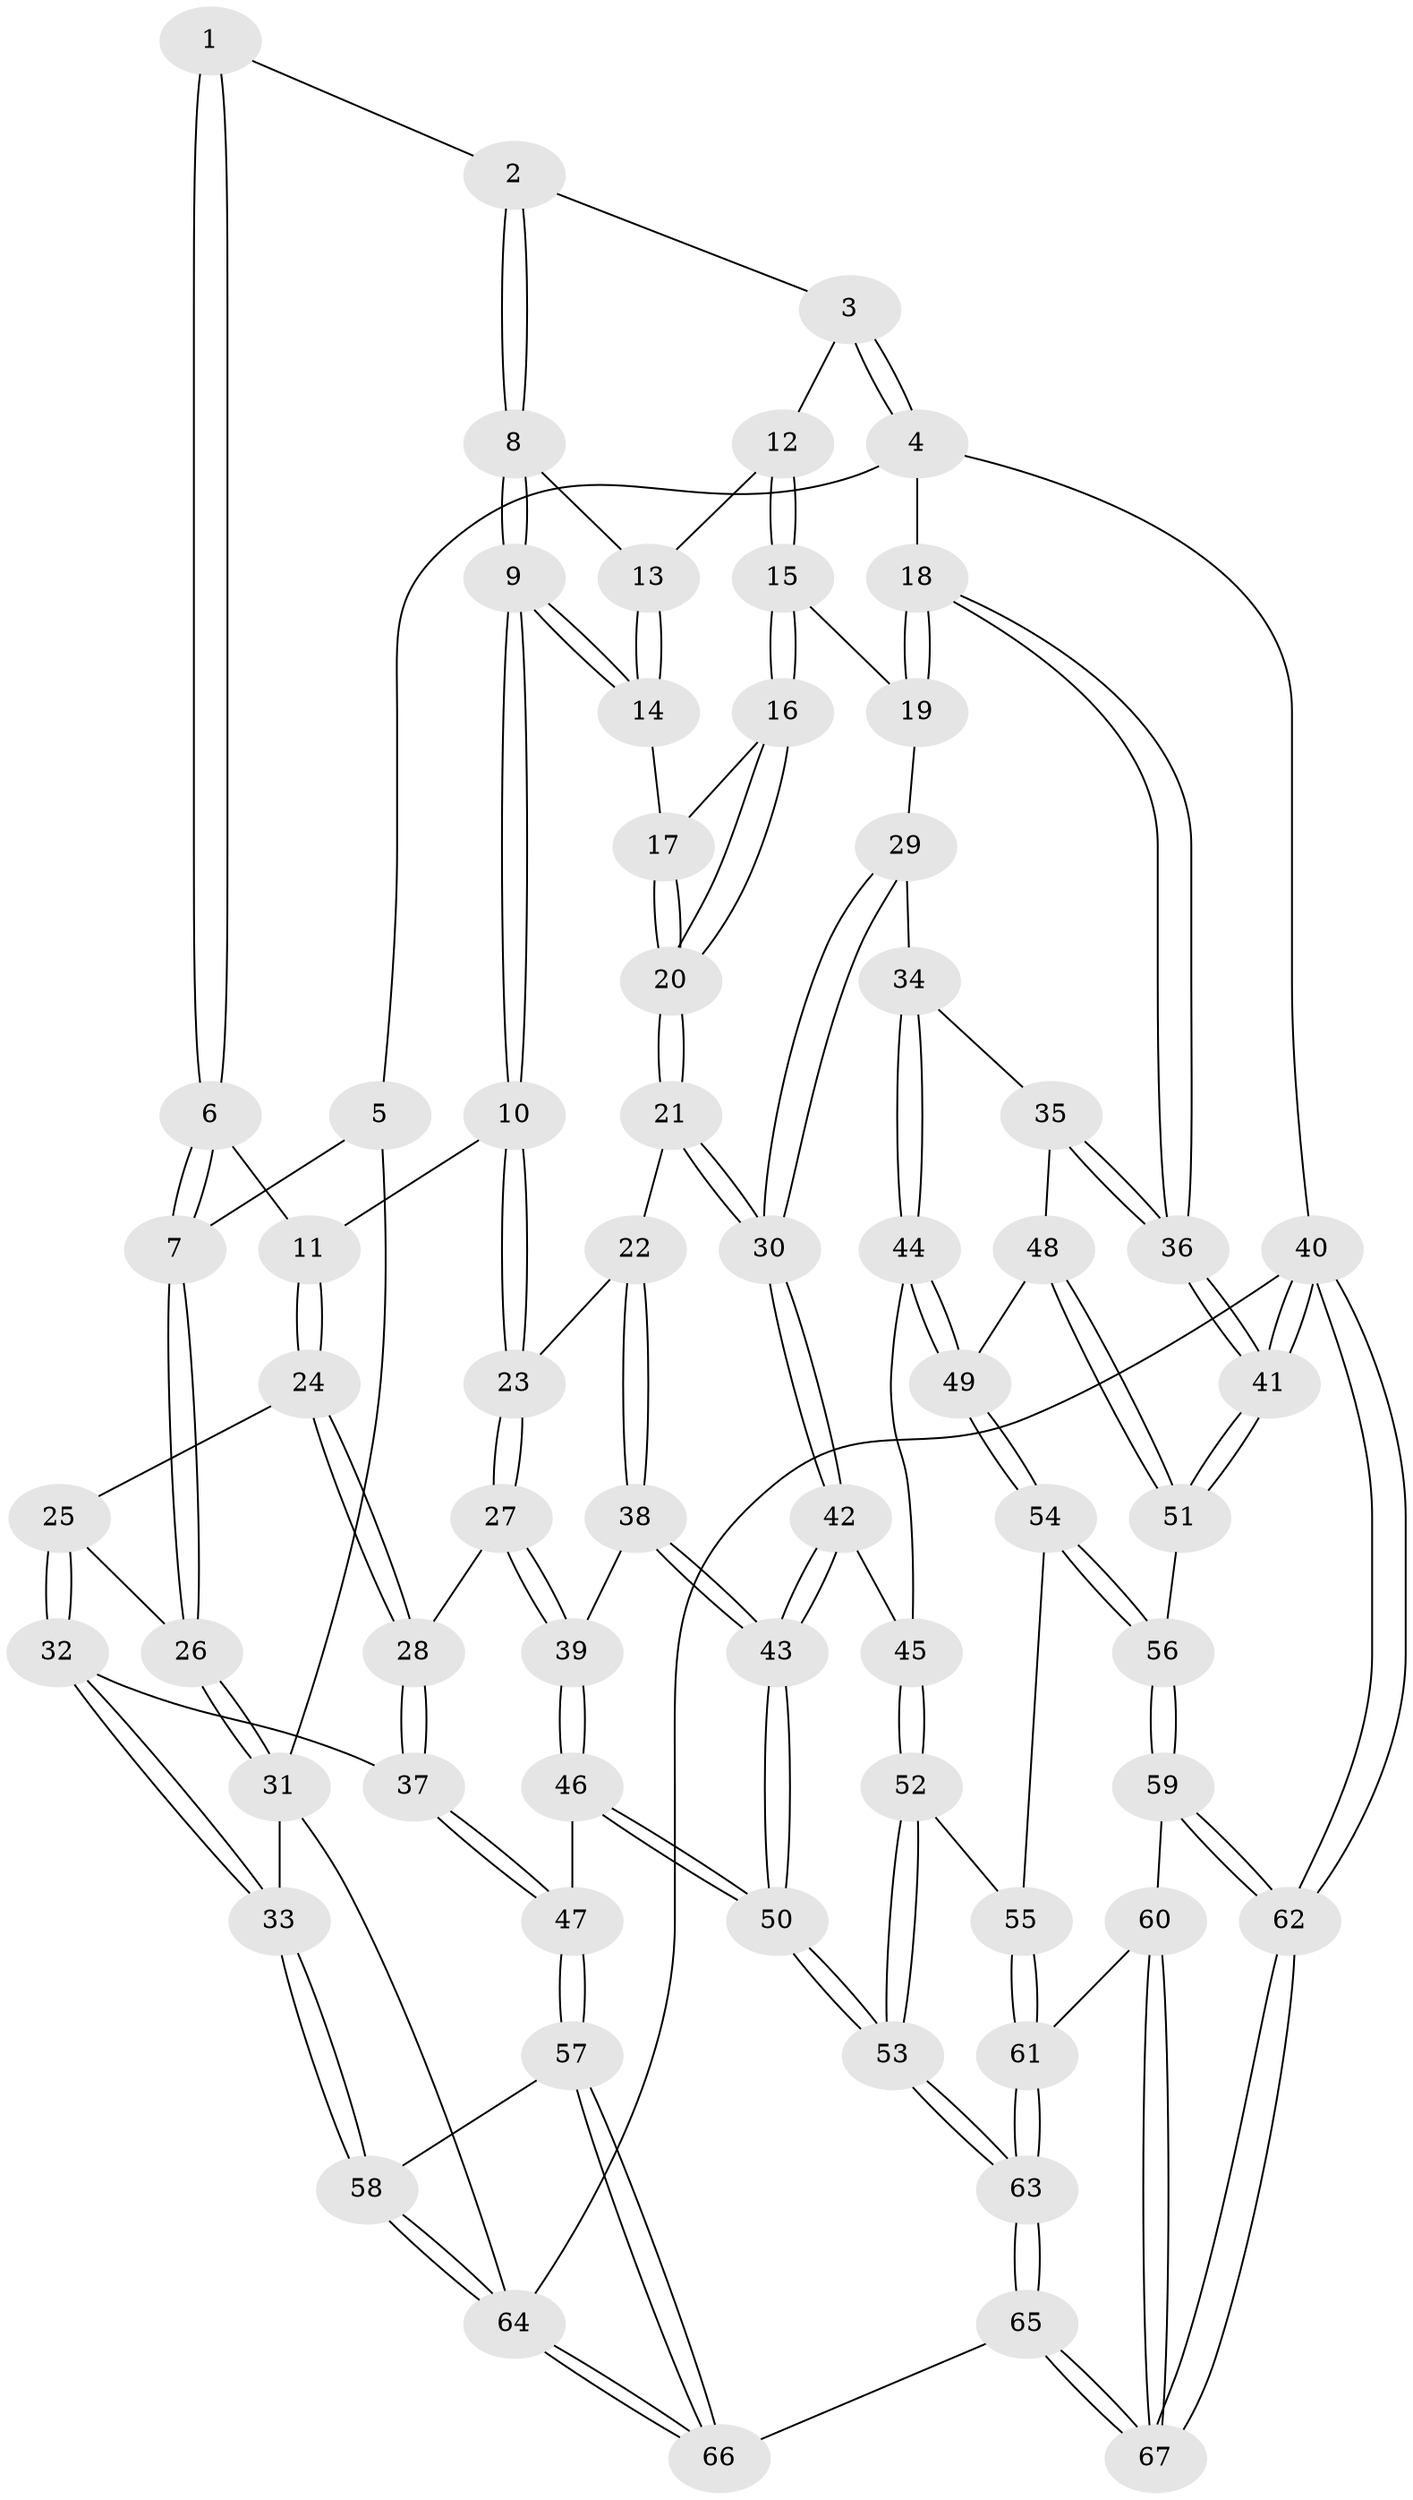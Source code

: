 // Generated by graph-tools (version 1.1) at 2025/01/03/09/25 05:01:06]
// undirected, 67 vertices, 164 edges
graph export_dot {
graph [start="1"]
  node [color=gray90,style=filled];
  1 [pos="+0.34783499888883174+0"];
  2 [pos="+0.4070745093287192+0"];
  3 [pos="+0.9485640711904295+0"];
  4 [pos="+1+0"];
  5 [pos="+0+0"];
  6 [pos="+0.192994283198881+0.20420488369588535"];
  7 [pos="+0.11322663984751712+0.23841012020327115"];
  8 [pos="+0.46483765456332404+0"];
  9 [pos="+0.4522141092473636+0.19167381035641337"];
  10 [pos="+0.38759332492440546+0.26103419441253867"];
  11 [pos="+0.32887470851004186+0.24533401626172344"];
  12 [pos="+0.7396179124575294+0.14452181925906551"];
  13 [pos="+0.7224304798178856+0.13889040506171424"];
  14 [pos="+0.4678178541551083+0.19641361922281608"];
  15 [pos="+0.7633030101456122+0.24585368364941054"];
  16 [pos="+0.7286793913840037+0.2831690508615703"];
  17 [pos="+0.48310076752448916+0.20582136463370715"];
  18 [pos="+1+0.24013049143624093"];
  19 [pos="+0.8458841938311126+0.2683881618021546"];
  20 [pos="+0.6499962938278224+0.41931129002795164"];
  21 [pos="+0.644995641803637+0.4320182871780622"];
  22 [pos="+0.5196811160974992+0.45261186277641985"];
  23 [pos="+0.4153451952762341+0.3949043459367518"];
  24 [pos="+0.21558660998667403+0.4622907111633488"];
  25 [pos="+0.15818085591334086+0.4133340951598068"];
  26 [pos="+0.062085997079143626+0.2845378209526975"];
  27 [pos="+0.25585771255894973+0.49604191949515947"];
  28 [pos="+0.25148175230153086+0.4948762764199072"];
  29 [pos="+0.8811923446114652+0.46740483410758055"];
  30 [pos="+0.674366677673473+0.47336388551057357"];
  31 [pos="+0+0.30989141018577576"];
  32 [pos="+0.013425241215761725+0.631835824933417"];
  33 [pos="+0+0.628720057094159"];
  34 [pos="+0.9379967736826346+0.5126823531574758"];
  35 [pos="+0.9620025434230084+0.5184800846020208"];
  36 [pos="+1+0.5225675975038289"];
  37 [pos="+0.08716047688023089+0.6486293393148629"];
  38 [pos="+0.47465490582531294+0.5957927903613754"];
  39 [pos="+0.3061548088902161+0.5995095243816725"];
  40 [pos="+1+1"];
  41 [pos="+1+0.6349400805239548"];
  42 [pos="+0.7012707041406518+0.564812204010696"];
  43 [pos="+0.5176669146478582+0.7160444822557619"];
  44 [pos="+0.7532708942973364+0.61427212241292"];
  45 [pos="+0.7435802857847342+0.610269334953791"];
  46 [pos="+0.29901314357500125+0.6522871304917939"];
  47 [pos="+0.20583339616904572+0.7770050705437646"];
  48 [pos="+0.8653125485924857+0.6611831537512365"];
  49 [pos="+0.7862821889903178+0.6490069128644756"];
  50 [pos="+0.5102564320101227+0.7839024160863169"];
  51 [pos="+0.9485433184699684+0.7246453437124147"];
  52 [pos="+0.6544848734695591+0.7813084382430248"];
  53 [pos="+0.5262899975006602+0.8739676154638966"];
  54 [pos="+0.7996172266678541+0.7580084520610855"];
  55 [pos="+0.7851677989556104+0.770984910395608"];
  56 [pos="+0.8964241409104798+0.789013137911311"];
  57 [pos="+0.21322624270910037+0.8631828903418512"];
  58 [pos="+0+0.6654674728434229"];
  59 [pos="+0.8970556174943626+0.8038008399201608"];
  60 [pos="+0.8073827550870593+0.8971493543309293"];
  61 [pos="+0.7779929618591439+0.8811305710303033"];
  62 [pos="+1+1"];
  63 [pos="+0.5220353710296068+0.8952324735739949"];
  64 [pos="+0+1"];
  65 [pos="+0.41622516085430183+1"];
  66 [pos="+0.2734276182064723+1"];
  67 [pos="+1+1"];
  1 -- 2;
  1 -- 6;
  1 -- 6;
  2 -- 3;
  2 -- 8;
  2 -- 8;
  3 -- 4;
  3 -- 4;
  3 -- 12;
  4 -- 5;
  4 -- 18;
  4 -- 40;
  5 -- 7;
  5 -- 31;
  6 -- 7;
  6 -- 7;
  6 -- 11;
  7 -- 26;
  7 -- 26;
  8 -- 9;
  8 -- 9;
  8 -- 13;
  9 -- 10;
  9 -- 10;
  9 -- 14;
  9 -- 14;
  10 -- 11;
  10 -- 23;
  10 -- 23;
  11 -- 24;
  11 -- 24;
  12 -- 13;
  12 -- 15;
  12 -- 15;
  13 -- 14;
  13 -- 14;
  14 -- 17;
  15 -- 16;
  15 -- 16;
  15 -- 19;
  16 -- 17;
  16 -- 20;
  16 -- 20;
  17 -- 20;
  17 -- 20;
  18 -- 19;
  18 -- 19;
  18 -- 36;
  18 -- 36;
  19 -- 29;
  20 -- 21;
  20 -- 21;
  21 -- 22;
  21 -- 30;
  21 -- 30;
  22 -- 23;
  22 -- 38;
  22 -- 38;
  23 -- 27;
  23 -- 27;
  24 -- 25;
  24 -- 28;
  24 -- 28;
  25 -- 26;
  25 -- 32;
  25 -- 32;
  26 -- 31;
  26 -- 31;
  27 -- 28;
  27 -- 39;
  27 -- 39;
  28 -- 37;
  28 -- 37;
  29 -- 30;
  29 -- 30;
  29 -- 34;
  30 -- 42;
  30 -- 42;
  31 -- 33;
  31 -- 64;
  32 -- 33;
  32 -- 33;
  32 -- 37;
  33 -- 58;
  33 -- 58;
  34 -- 35;
  34 -- 44;
  34 -- 44;
  35 -- 36;
  35 -- 36;
  35 -- 48;
  36 -- 41;
  36 -- 41;
  37 -- 47;
  37 -- 47;
  38 -- 39;
  38 -- 43;
  38 -- 43;
  39 -- 46;
  39 -- 46;
  40 -- 41;
  40 -- 41;
  40 -- 62;
  40 -- 62;
  40 -- 64;
  41 -- 51;
  41 -- 51;
  42 -- 43;
  42 -- 43;
  42 -- 45;
  43 -- 50;
  43 -- 50;
  44 -- 45;
  44 -- 49;
  44 -- 49;
  45 -- 52;
  45 -- 52;
  46 -- 47;
  46 -- 50;
  46 -- 50;
  47 -- 57;
  47 -- 57;
  48 -- 49;
  48 -- 51;
  48 -- 51;
  49 -- 54;
  49 -- 54;
  50 -- 53;
  50 -- 53;
  51 -- 56;
  52 -- 53;
  52 -- 53;
  52 -- 55;
  53 -- 63;
  53 -- 63;
  54 -- 55;
  54 -- 56;
  54 -- 56;
  55 -- 61;
  55 -- 61;
  56 -- 59;
  56 -- 59;
  57 -- 58;
  57 -- 66;
  57 -- 66;
  58 -- 64;
  58 -- 64;
  59 -- 60;
  59 -- 62;
  59 -- 62;
  60 -- 61;
  60 -- 67;
  60 -- 67;
  61 -- 63;
  61 -- 63;
  62 -- 67;
  62 -- 67;
  63 -- 65;
  63 -- 65;
  64 -- 66;
  64 -- 66;
  65 -- 66;
  65 -- 67;
  65 -- 67;
}
